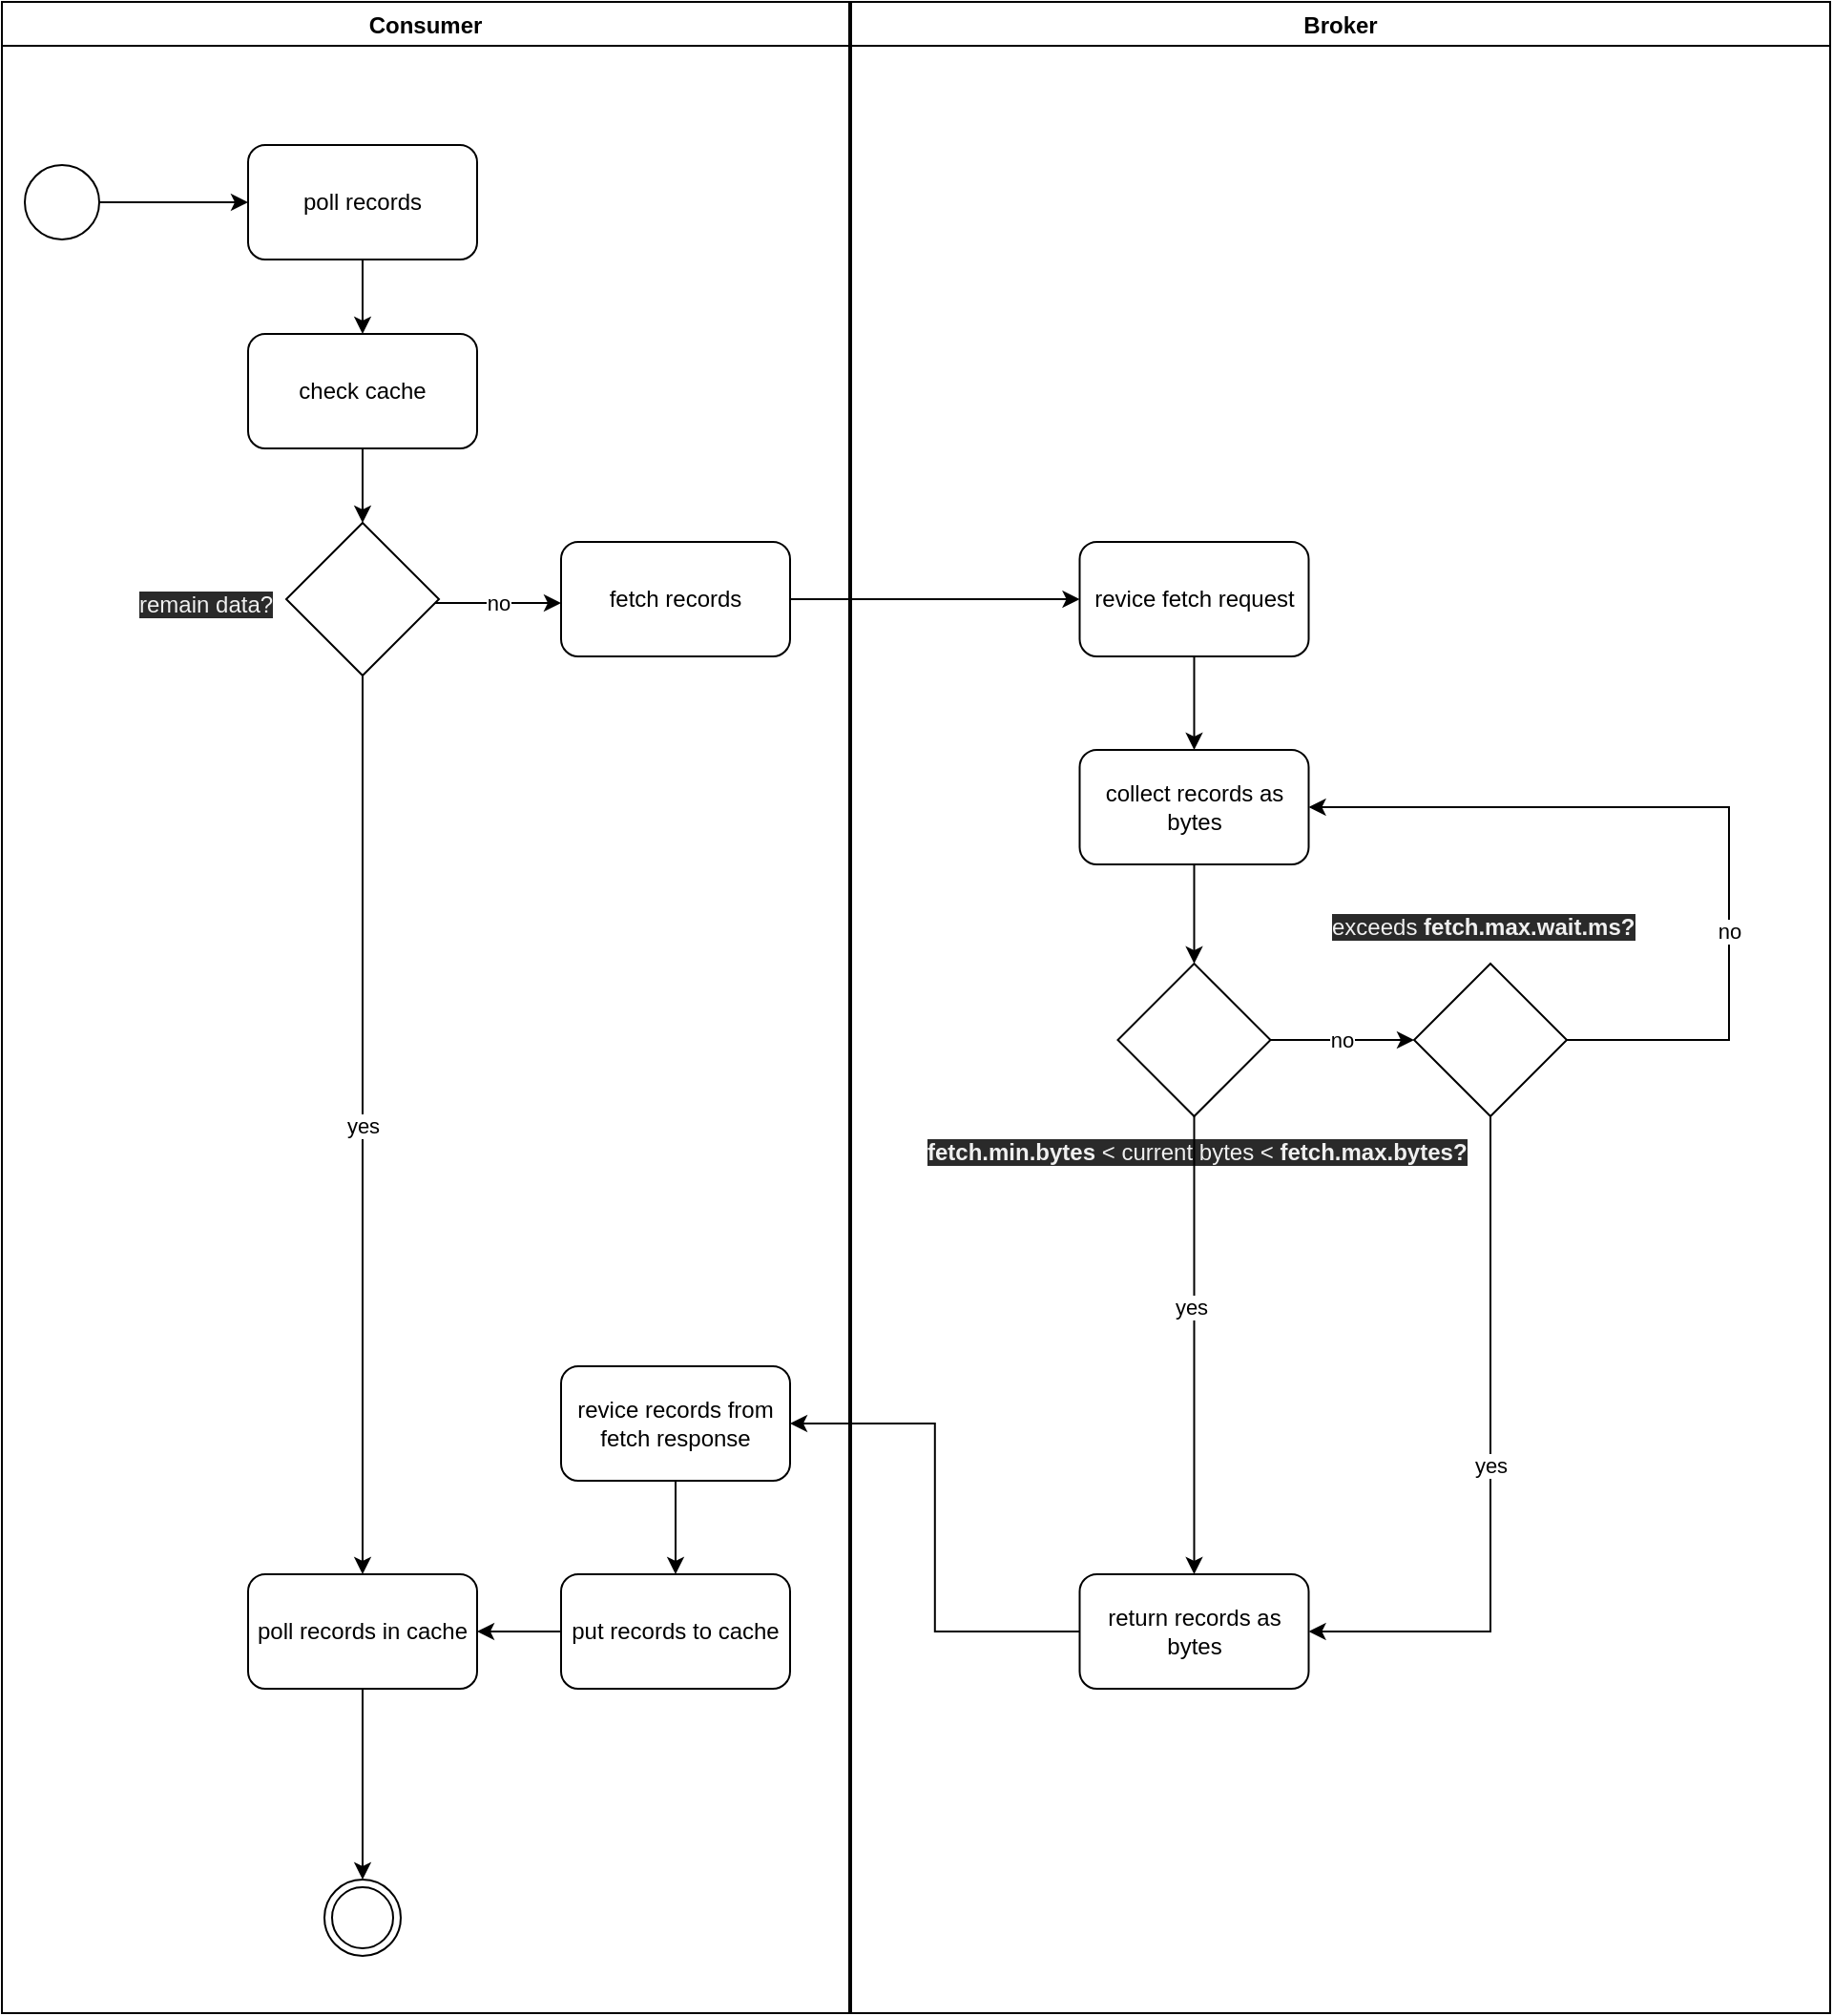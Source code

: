 <mxfile version="17.4.5" type="github">
  <diagram id="kgpKYQtTHZ0yAKxKKP6v" name="Polling data Kafka Consumer">
    <mxGraphModel dx="1422" dy="794" grid="0" gridSize="10" guides="1" tooltips="1" connect="1" arrows="1" fold="1" page="1" pageScale="1" pageWidth="850" pageHeight="1100" math="0" shadow="0">
      <root>
        <mxCell id="0" />
        <mxCell id="1" parent="0" />
        <mxCell id="n0Qw8HLsbLLvSBlnaumX-17" style="edgeStyle=orthogonalEdgeStyle;rounded=0;orthogonalLoop=1;jettySize=auto;html=1;" edge="1" parent="1" source="xih2-5BVRlrgKrml7yA8-11" target="xih2-5BVRlrgKrml7yA8-12">
          <mxGeometry relative="1" as="geometry" />
        </mxCell>
        <mxCell id="xih2-5BVRlrgKrml7yA8-11" value="fetch records" style="rounded=1;whiteSpace=wrap;html=1;" parent="1" vertex="1">
          <mxGeometry x="313" y="629" width="120" height="60" as="geometry" />
        </mxCell>
        <mxCell id="n0Qw8HLsbLLvSBlnaumX-18" style="edgeStyle=orthogonalEdgeStyle;rounded=0;orthogonalLoop=1;jettySize=auto;html=1;" edge="1" parent="1" source="xih2-5BVRlrgKrml7yA8-12" target="xih2-5BVRlrgKrml7yA8-13">
          <mxGeometry relative="1" as="geometry" />
        </mxCell>
        <mxCell id="xih2-5BVRlrgKrml7yA8-12" value="revice fetch request" style="rounded=1;whiteSpace=wrap;html=1;" parent="1" vertex="1">
          <mxGeometry x="584.75" y="629" width="120" height="60" as="geometry" />
        </mxCell>
        <mxCell id="n0Qw8HLsbLLvSBlnaumX-19" value="" style="edgeStyle=orthogonalEdgeStyle;rounded=0;orthogonalLoop=1;jettySize=auto;html=1;" edge="1" parent="1" source="xih2-5BVRlrgKrml7yA8-13" target="n0Qw8HLsbLLvSBlnaumX-5">
          <mxGeometry relative="1" as="geometry" />
        </mxCell>
        <mxCell id="xih2-5BVRlrgKrml7yA8-13" value="collect records as bytes" style="rounded=1;whiteSpace=wrap;html=1;" parent="1" vertex="1">
          <mxGeometry x="584.75" y="738" width="120" height="60" as="geometry" />
        </mxCell>
        <mxCell id="n0Qw8HLsbLLvSBlnaumX-9" value="" style="edgeStyle=orthogonalEdgeStyle;rounded=0;orthogonalLoop=1;jettySize=auto;html=1;" edge="1" parent="1" source="xih2-5BVRlrgKrml7yA8-14" target="xih2-5BVRlrgKrml7yA8-18">
          <mxGeometry relative="1" as="geometry" />
        </mxCell>
        <mxCell id="xih2-5BVRlrgKrml7yA8-14" value="poll records" style="rounded=1;whiteSpace=wrap;html=1;" parent="1" vertex="1">
          <mxGeometry x="149" y="421" width="120" height="60" as="geometry" />
        </mxCell>
        <mxCell id="n0Qw8HLsbLLvSBlnaumX-11" value="no" style="edgeStyle=orthogonalEdgeStyle;rounded=0;orthogonalLoop=1;jettySize=auto;html=1;" edge="1" parent="1" source="xih2-5BVRlrgKrml7yA8-15" target="xih2-5BVRlrgKrml7yA8-11">
          <mxGeometry relative="1" as="geometry">
            <Array as="points">
              <mxPoint x="274" y="661" />
              <mxPoint x="274" y="661" />
            </Array>
          </mxGeometry>
        </mxCell>
        <mxCell id="n0Qw8HLsbLLvSBlnaumX-12" value="yes" style="edgeStyle=orthogonalEdgeStyle;rounded=0;orthogonalLoop=1;jettySize=auto;html=1;" edge="1" parent="1" source="xih2-5BVRlrgKrml7yA8-15" target="xih2-5BVRlrgKrml7yA8-16">
          <mxGeometry relative="1" as="geometry" />
        </mxCell>
        <mxCell id="xih2-5BVRlrgKrml7yA8-15" value="" style="rhombus;whiteSpace=wrap;html=1;" parent="1" vertex="1">
          <mxGeometry x="169" y="619" width="80" height="80" as="geometry" />
        </mxCell>
        <mxCell id="n0Qw8HLsbLLvSBlnaumX-16" style="edgeStyle=orthogonalEdgeStyle;rounded=0;orthogonalLoop=1;jettySize=auto;html=1;" edge="1" parent="1" source="xih2-5BVRlrgKrml7yA8-16" target="n0Qw8HLsbLLvSBlnaumX-13">
          <mxGeometry relative="1" as="geometry" />
        </mxCell>
        <mxCell id="xih2-5BVRlrgKrml7yA8-16" value="poll records in cache" style="rounded=1;whiteSpace=wrap;html=1;" parent="1" vertex="1">
          <mxGeometry x="149" y="1170" width="120" height="60" as="geometry" />
        </mxCell>
        <mxCell id="n0Qw8HLsbLLvSBlnaumX-10" value="" style="edgeStyle=orthogonalEdgeStyle;rounded=0;orthogonalLoop=1;jettySize=auto;html=1;" edge="1" parent="1" source="xih2-5BVRlrgKrml7yA8-18" target="xih2-5BVRlrgKrml7yA8-15">
          <mxGeometry relative="1" as="geometry" />
        </mxCell>
        <mxCell id="xih2-5BVRlrgKrml7yA8-18" value="check cache" style="rounded=1;whiteSpace=wrap;html=1;" parent="1" vertex="1">
          <mxGeometry x="149" y="520" width="120" height="60" as="geometry" />
        </mxCell>
        <mxCell id="n0Qw8HLsbLLvSBlnaumX-23" style="edgeStyle=orthogonalEdgeStyle;rounded=0;orthogonalLoop=1;jettySize=auto;html=1;" edge="1" parent="1" source="xih2-5BVRlrgKrml7yA8-19" target="xih2-5BVRlrgKrml7yA8-20">
          <mxGeometry relative="1" as="geometry" />
        </mxCell>
        <mxCell id="xih2-5BVRlrgKrml7yA8-19" value="revice records from fetch response" style="rounded=1;whiteSpace=wrap;html=1;" parent="1" vertex="1">
          <mxGeometry x="313" y="1061" width="120" height="60" as="geometry" />
        </mxCell>
        <mxCell id="n0Qw8HLsbLLvSBlnaumX-25" value="" style="edgeStyle=orthogonalEdgeStyle;rounded=0;orthogonalLoop=1;jettySize=auto;html=1;" edge="1" parent="1" source="xih2-5BVRlrgKrml7yA8-20" target="xih2-5BVRlrgKrml7yA8-16">
          <mxGeometry relative="1" as="geometry" />
        </mxCell>
        <mxCell id="xih2-5BVRlrgKrml7yA8-20" value="put records to cache" style="rounded=1;whiteSpace=wrap;html=1;" parent="1" vertex="1">
          <mxGeometry x="313" y="1170" width="120" height="60" as="geometry" />
        </mxCell>
        <mxCell id="n0Qw8HLsbLLvSBlnaumX-1" value="&lt;span style=&quot;color: rgb(240 , 240 , 240) ; font-family: &amp;#34;helvetica&amp;#34; ; font-size: 12px ; font-style: normal ; letter-spacing: normal ; text-align: center ; text-indent: 0px ; text-transform: none ; word-spacing: 0px ; background-color: rgb(42 , 42 , 42) ; display: inline ; float: none&quot;&gt;&lt;b&gt;fetch.min.bytes&lt;/b&gt;&lt;/span&gt;&lt;span style=&quot;color: rgb(240 , 240 , 240) ; font-family: &amp;#34;helvetica&amp;#34; ; font-size: 12px ; font-style: normal ; font-weight: 400 ; letter-spacing: normal ; text-align: center ; text-indent: 0px ; text-transform: none ; word-spacing: 0px ; background-color: rgb(42 , 42 , 42) ; display: inline ; float: none&quot;&gt; &amp;lt; current bytes &amp;lt; &lt;/span&gt;&lt;span style=&quot;color: rgb(240 , 240 , 240) ; font-family: &amp;#34;helvetica&amp;#34; ; font-size: 12px ; font-style: normal ; letter-spacing: normal ; text-align: center ; text-indent: 0px ; text-transform: none ; word-spacing: 0px ; background-color: rgb(42 , 42 , 42) ; display: inline ; float: none&quot;&gt;&lt;b&gt;fetch.max.bytes?&lt;/b&gt;&lt;/span&gt;" style="text;whiteSpace=wrap;html=1;" vertex="1" parent="1">
          <mxGeometry x="503" y="935" width="289.5" height="28" as="geometry" />
        </mxCell>
        <mxCell id="n0Qw8HLsbLLvSBlnaumX-22" style="edgeStyle=orthogonalEdgeStyle;rounded=0;orthogonalLoop=1;jettySize=auto;html=1;entryX=1;entryY=0.5;entryDx=0;entryDy=0;" edge="1" parent="1" source="n0Qw8HLsbLLvSBlnaumX-4" target="xih2-5BVRlrgKrml7yA8-19">
          <mxGeometry relative="1" as="geometry" />
        </mxCell>
        <mxCell id="n0Qw8HLsbLLvSBlnaumX-4" value="return records as bytes" style="rounded=1;whiteSpace=wrap;html=1;" vertex="1" parent="1">
          <mxGeometry x="584.75" y="1170" width="120" height="60" as="geometry" />
        </mxCell>
        <mxCell id="n0Qw8HLsbLLvSBlnaumX-35" style="edgeStyle=orthogonalEdgeStyle;rounded=0;orthogonalLoop=1;jettySize=auto;html=1;" edge="1" parent="1" source="n0Qw8HLsbLLvSBlnaumX-5" target="n0Qw8HLsbLLvSBlnaumX-4">
          <mxGeometry relative="1" as="geometry" />
        </mxCell>
        <mxCell id="n0Qw8HLsbLLvSBlnaumX-37" value="yes" style="edgeLabel;html=1;align=center;verticalAlign=middle;resizable=0;points=[];" vertex="1" connectable="0" parent="n0Qw8HLsbLLvSBlnaumX-35">
          <mxGeometry x="-0.169" y="-2" relative="1" as="geometry">
            <mxPoint as="offset" />
          </mxGeometry>
        </mxCell>
        <mxCell id="n0Qw8HLsbLLvSBlnaumX-39" value="no" style="edgeStyle=orthogonalEdgeStyle;rounded=0;orthogonalLoop=1;jettySize=auto;html=1;entryX=0;entryY=0.5;entryDx=0;entryDy=0;" edge="1" parent="1" source="n0Qw8HLsbLLvSBlnaumX-5" target="n0Qw8HLsbLLvSBlnaumX-6">
          <mxGeometry relative="1" as="geometry" />
        </mxCell>
        <mxCell id="n0Qw8HLsbLLvSBlnaumX-5" value="" style="rhombus;whiteSpace=wrap;html=1;" vertex="1" parent="1">
          <mxGeometry x="604.75" y="850" width="80" height="80" as="geometry" />
        </mxCell>
        <mxCell id="n0Qw8HLsbLLvSBlnaumX-13" value="" style="ellipse;shape=doubleEllipse;whiteSpace=wrap;html=1;aspect=fixed;" vertex="1" parent="1">
          <mxGeometry x="189" y="1330" width="40" height="40" as="geometry" />
        </mxCell>
        <mxCell id="n0Qw8HLsbLLvSBlnaumX-15" value="" style="edgeStyle=orthogonalEdgeStyle;rounded=0;orthogonalLoop=1;jettySize=auto;html=1;" edge="1" parent="1" source="n0Qw8HLsbLLvSBlnaumX-14" target="xih2-5BVRlrgKrml7yA8-14">
          <mxGeometry relative="1" as="geometry" />
        </mxCell>
        <mxCell id="n0Qw8HLsbLLvSBlnaumX-14" value="" style="ellipse;whiteSpace=wrap;html=1;aspect=fixed;" vertex="1" parent="1">
          <mxGeometry x="32" y="431.5" width="39" height="39" as="geometry" />
        </mxCell>
        <mxCell id="n0Qw8HLsbLLvSBlnaumX-31" value="Consumer" style="swimlane;" vertex="1" parent="1">
          <mxGeometry x="20" y="346" width="444" height="1054" as="geometry">
            <mxRectangle x="20" y="346" width="129" height="23" as="alternateBounds" />
          </mxGeometry>
        </mxCell>
        <mxCell id="n0Qw8HLsbLLvSBlnaumX-41" value="&lt;span style=&quot;color: rgb(240, 240, 240); font-family: helvetica; font-size: 12px; font-style: normal; font-weight: 400; letter-spacing: normal; text-align: center; text-indent: 0px; text-transform: none; word-spacing: 0px; background-color: rgb(42, 42, 42); display: inline; float: none;&quot;&gt;remain data?&lt;/span&gt;" style="text;whiteSpace=wrap;html=1;" vertex="1" parent="n0Qw8HLsbLLvSBlnaumX-31">
          <mxGeometry x="70" y="302" width="90" height="28" as="geometry" />
        </mxCell>
        <mxCell id="n0Qw8HLsbLLvSBlnaumX-32" value="Broker" style="swimlane;" vertex="1" parent="1">
          <mxGeometry x="465" y="346" width="513" height="1054" as="geometry">
            <mxRectangle x="20" y="346" width="129" height="23" as="alternateBounds" />
          </mxGeometry>
        </mxCell>
        <mxCell id="n0Qw8HLsbLLvSBlnaumX-6" value="" style="rhombus;whiteSpace=wrap;html=1;" vertex="1" parent="n0Qw8HLsbLLvSBlnaumX-32">
          <mxGeometry x="295" y="504" width="80" height="80" as="geometry" />
        </mxCell>
        <mxCell id="n0Qw8HLsbLLvSBlnaumX-3" value="&lt;span style=&quot;color: rgb(240 , 240 , 240) ; font-family: &amp;#34;helvetica&amp;#34; ; font-size: 12px ; font-style: normal ; font-weight: 400 ; letter-spacing: normal ; text-align: center ; text-indent: 0px ; text-transform: none ; word-spacing: 0px ; background-color: rgb(42 , 42 , 42) ; display: inline ; float: none&quot;&gt;exceeds&amp;nbsp;&lt;/span&gt;&lt;b style=&quot;color: rgb(240 , 240 , 240) ; font-family: &amp;#34;helvetica&amp;#34; ; font-size: 12px ; font-style: normal ; letter-spacing: normal ; text-align: center ; text-indent: 0px ; text-transform: none ; word-spacing: 0px ; background-color: rgb(42 , 42 , 42)&quot;&gt;fetch.max.wait.ms?&lt;/b&gt;" style="text;whiteSpace=wrap;html=1;" vertex="1" parent="n0Qw8HLsbLLvSBlnaumX-32">
          <mxGeometry x="249.5" y="471" width="171" height="28" as="geometry" />
        </mxCell>
        <mxCell id="n0Qw8HLsbLLvSBlnaumX-38" value="yes" style="edgeStyle=orthogonalEdgeStyle;rounded=0;orthogonalLoop=1;jettySize=auto;html=1;entryX=1;entryY=0.5;entryDx=0;entryDy=0;exitX=0.5;exitY=1;exitDx=0;exitDy=0;" edge="1" parent="1" source="n0Qw8HLsbLLvSBlnaumX-6" target="n0Qw8HLsbLLvSBlnaumX-4">
          <mxGeometry relative="1" as="geometry">
            <Array as="points">
              <mxPoint x="800" y="1200" />
            </Array>
          </mxGeometry>
        </mxCell>
        <mxCell id="n0Qw8HLsbLLvSBlnaumX-40" value="no" style="edgeStyle=orthogonalEdgeStyle;rounded=0;orthogonalLoop=1;jettySize=auto;html=1;entryX=1;entryY=0.5;entryDx=0;entryDy=0;" edge="1" parent="1" source="n0Qw8HLsbLLvSBlnaumX-6" target="xih2-5BVRlrgKrml7yA8-13">
          <mxGeometry x="-0.335" relative="1" as="geometry">
            <Array as="points">
              <mxPoint x="925" y="890" />
              <mxPoint x="925" y="768" />
            </Array>
            <mxPoint as="offset" />
          </mxGeometry>
        </mxCell>
      </root>
    </mxGraphModel>
  </diagram>
</mxfile>
